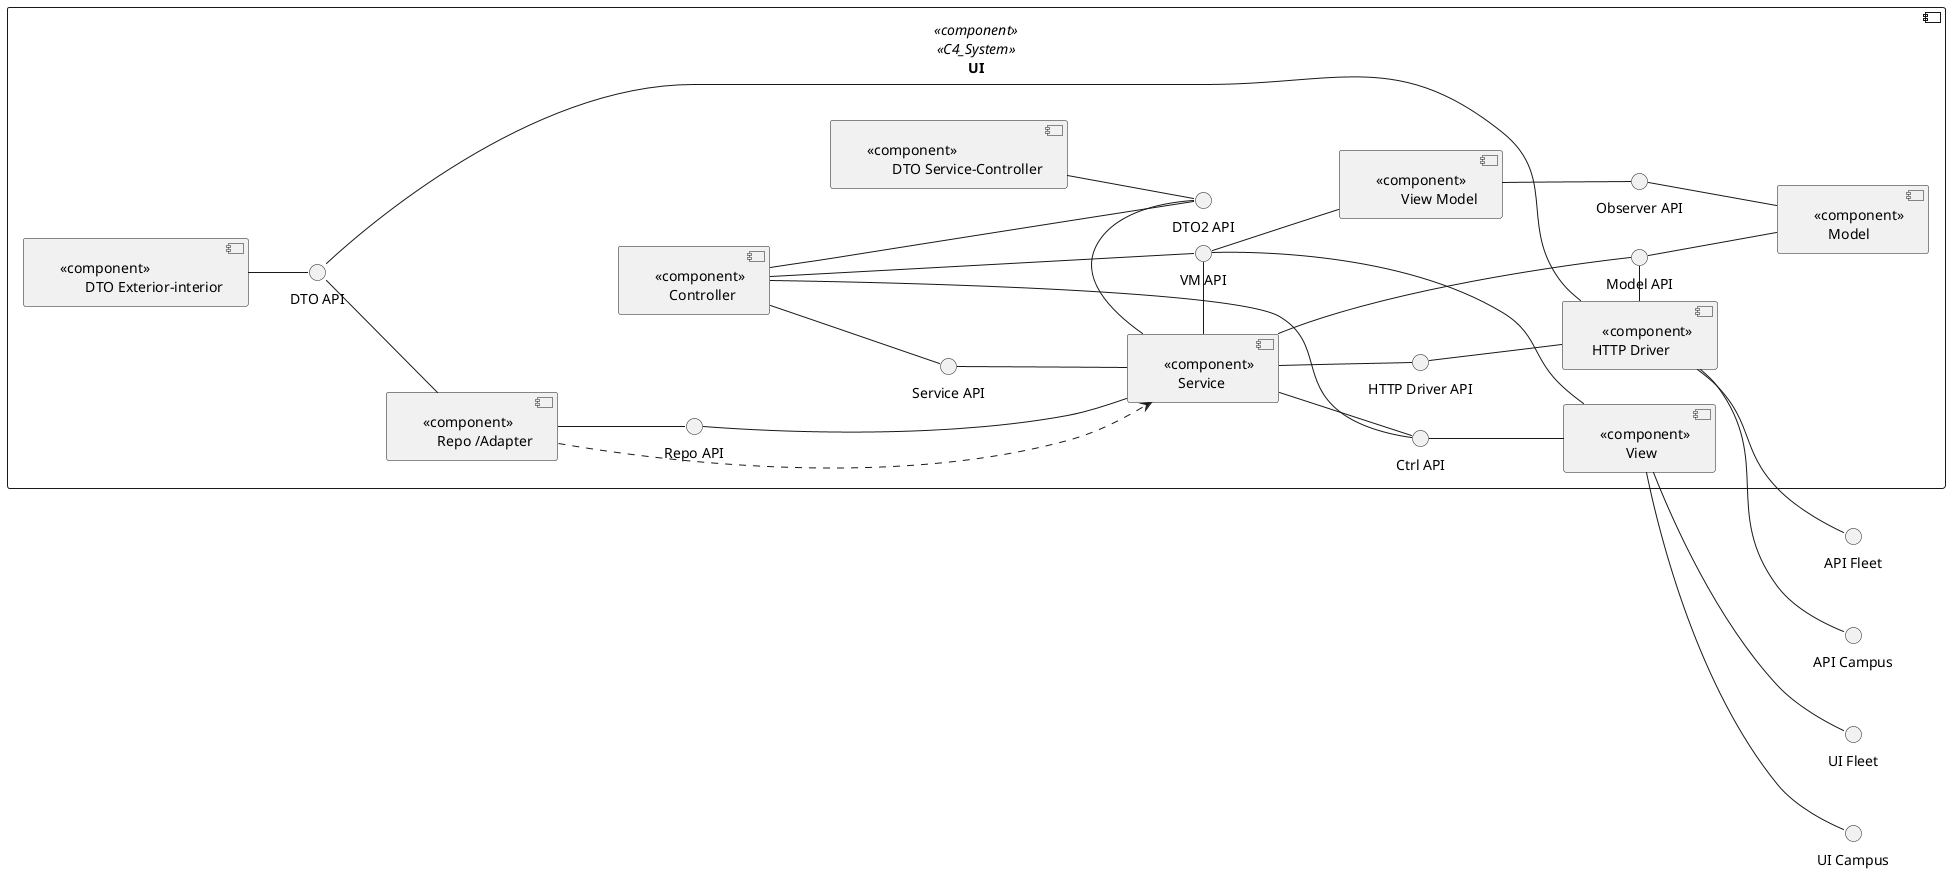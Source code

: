 @startuml
skinparam componentStyle uml2

' Define components as circles
() "UI Campus" as UIC
() "API Campus" as APIC
() "UI Fleet" as UIF
() "API Fleet" as APIF



' Define main system component
component "UI" <<component>><<C4_System>> {
    ' Define nested components within the system
    component "       <<component>>\n    HTTP Driver" as HTTP
    component "      <<component>>\n          Service" as S
    component "      <<component>>\n             View" as V
    component "      <<component>>\n             View Model" as VM
    component "      <<component>>\n             DTO Exterior-interior" as DTOEI
    component "      <<component>>\n          Model" as M
     component "      <<component>>\n          Controller" as CON
          component "      <<component>>\n          Repo /Adapter" as RADP
          component "      <<component>>\n             DTO Service-Controller" as DTOSC
    () "Service API" as SAPI
    () "HTTP Driver API" as HAPI
    () "Model API" as MAPI
    () "DTO API" as DTOAPI
    () "Observer API" as OAPI
    () "Repo API" as RAPI
    () "VM API" as VMAPI
    () "Ctrl API" as CAPI
    () "DTO2 API" as DTO2API


}

APIF -up- HTTP
APIC -up- HTTP

UIF -up- V
UIC -up- V

V -up- CAPI
CAPI -left- CON
V -left- VMAPI
VMAPI -left- CON

VM -up- VMAPI
VM -down- OAPI



S -down- CAPI
S -left- VMAPI

RAPI -left- RADP
RAPI -right- S
SAPI -down- S
SAPI -up- CON
RADP ..-down-> S
S -down- HAPI
HAPI -down- HTTP

MAPI -down-M
MAPI -up- S
M -up- OAPI
MAPI -right-HTTP

DTOAPI -up- DTOEI
DTOAPI -right- HTTP
DTOAPI -down- RADP

DTO2API -right- CON
DTO2API -up- DTOSC
DTO2API -left- S


' Layout direction
left to right direction
@enduml
